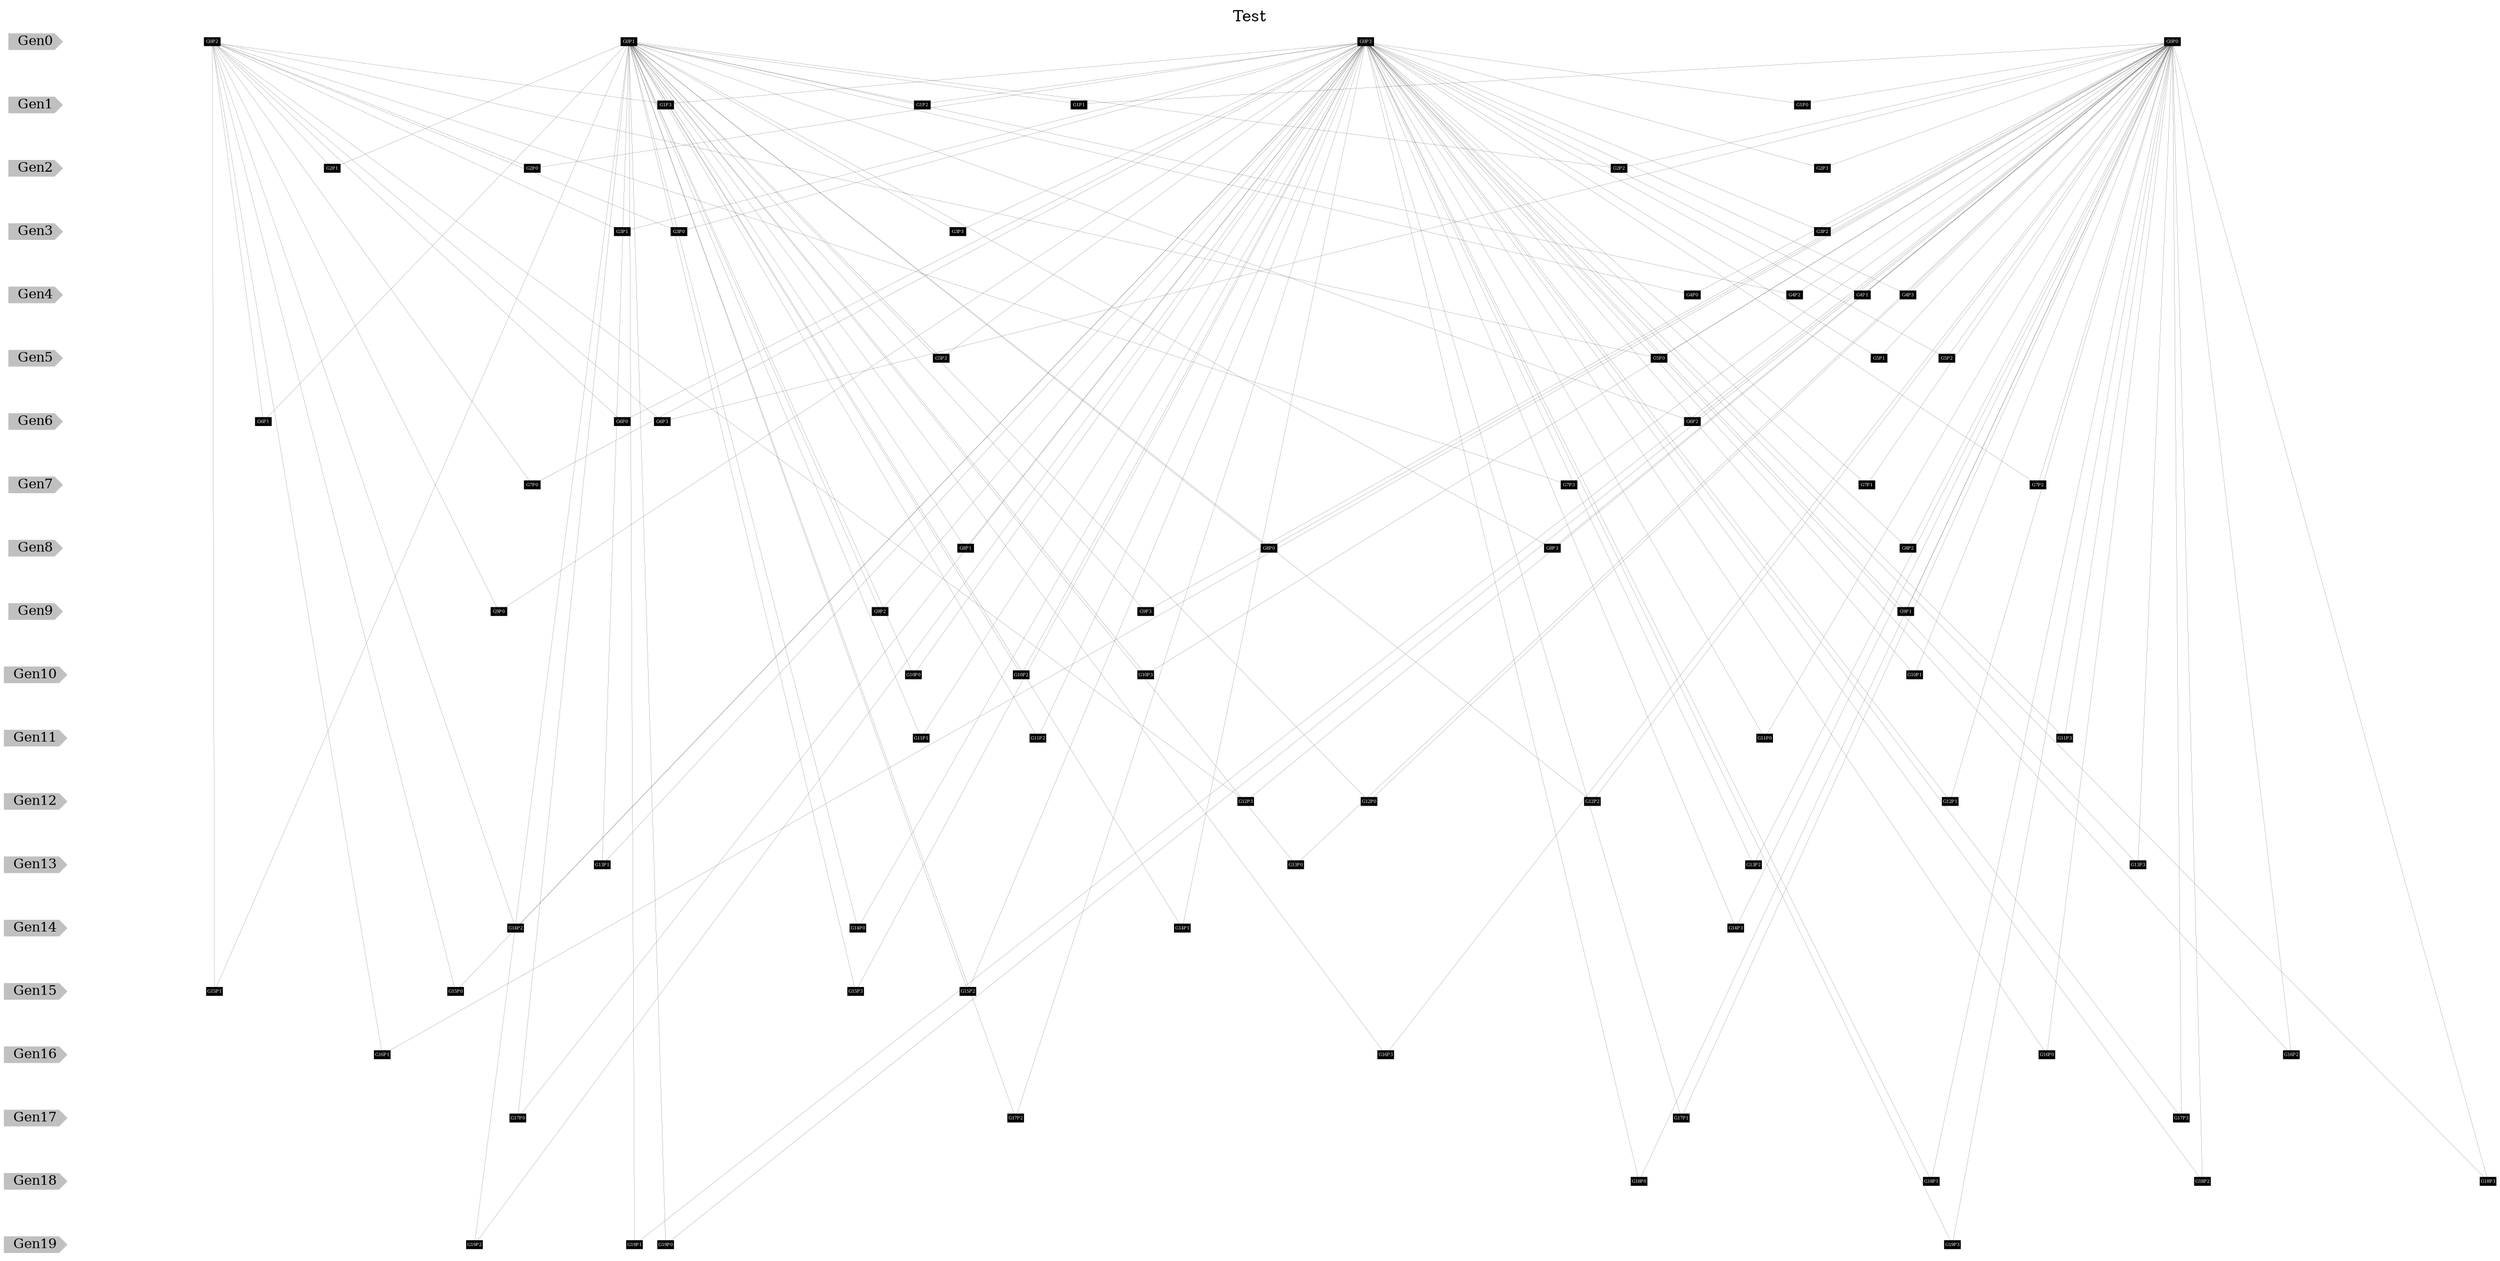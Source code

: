 graph Test {
    label = Test;
    labelloc=tp; rankdir=TD;graph [splines=line, nodesep=0.1, ranksep=0.5];node[color=black style=filled shape=box fontcolor=white fixedsize=true width=.2 height=.1 fontsize=4];edge[penwidth=.1];
    subgraph Generations {
        node[color=grey style=filled fontsize=12 shape=cds fontcolor=black fixedsize=false];edge[style=invis]
        Gen0 -- Gen1 -- Gen2 -- Gen3 -- Gen4 -- Gen5 -- Gen6 -- Gen7 -- Gen8 -- Gen9 -- Gen10 -- Gen11 -- Gen12 -- Gen13 -- Gen14 -- Gen15 -- Gen16 -- Gen17 -- Gen18 -- Gen19;
    }
    {rank=same;Gen0;G0P0;G0P1;G0P2;G0P3;}
    {rank=same;Gen1;G1P0;G1P1;G1P2;G1P3;}
    {rank=same;Gen2;G2P0;G2P1;G2P2;G2P3;}
    {rank=same;Gen3;G3P0;G3P1;G3P2;G3P3;}
    {rank=same;Gen4;G4P0;G4P1;G4P2;G4P3;}
    {rank=same;Gen5;G5P0;G5P1;G5P2;G5P3;}
    {rank=same;Gen6;G6P0;G6P1;G6P2;G6P3;}
    {rank=same;Gen7;G7P0;G7P1;G7P2;G7P3;}
    {rank=same;Gen8;G8P0;G8P1;G8P2;G8P3;}
    {rank=same;Gen9;G9P0;G9P1;G9P2;G9P3;}
    {rank=same;Gen10;G10P0;G10P1;G10P2;G10P3;}
    {rank=same;Gen11;G11P0;G11P1;G11P2;G11P3;}
    {rank=same;Gen12;G12P0;G12P1;G12P2;G12P3;}
    {rank=same;Gen13;G13P0;G13P1;G13P2;G13P3;}
    {rank=same;Gen14;G14P0;G14P1;G14P2;G14P3;}
    {rank=same;Gen15;G15P0;G15P1;G15P2;G15P3;}
    {rank=same;Gen16;G16P0;G16P1;G16P2;G16P3;}
    {rank=same;Gen17;G17P0;G17P1;G17P2;G17P3;}
    {rank=same;Gen18;G18P0;G18P1;G18P2;G18P3;}
    {rank=same;Gen19;G19P0;G19P1;G19P2;G19P3;}
    G0P0 -- G1P0;
    G0P0 -- G1P1;
    G0P0 -- G2P2;
    G0P0 -- G2P3;
    G0P0 -- G3P2;
    G0P0 -- G4P0;
    G0P0 -- G4P1;
    G0P0 -- G4P2;
    G0P0 -- G4P3;
    G0P0 -- G5P0;
    G0P0 -- G5P1;
    G0P0 -- G5P2;
    G0P0 -- G6P2;
    G0P0 -- G6P3;
    G0P0 -- G7P1;
    G0P0 -- G7P2;
    G0P0 -- G7P3;
    G0P0 -- G8P0;
    G0P0 -- G8P2;
    G0P0 -- G8P3;
    G0P0 -- G9P1;
    G0P0 -- G9P3;
    G0P0 -- G10P1;
    G0P0 -- G10P3;
    G0P0 -- G11P0;
    G0P0 -- G11P3;
    G0P0 -- G12P0;
    G0P0 -- G12P1;
    G0P0 -- G12P2;
    G0P0 -- G12P3;
    G0P0 -- G13P0;
    G0P0 -- G13P2;
    G0P0 -- G13P3;
    G0P0 -- G14P3;
    G0P0 -- G16P0;
    G0P0 -- G16P1;
    G0P0 -- G16P2;
    G0P0 -- G16P3;
    G0P0 -- G17P1;
    G0P0 -- G17P3;
    G0P0 -- G18P0;
    G0P0 -- G18P1;
    G0P0 -- G18P2;
    G0P0 -- G18P3;
    G0P0 -- G19P0;
    G0P0 -- G19P1;
    G0P0 -- G19P3;
    G0P1 -- G1P1;
    G0P1 -- G1P2;
    G0P1 -- G2P1;
    G0P1 -- G2P2;
    G0P1 -- G3P3;
    G0P1 -- G4P0;
    G0P1 -- G4P2;
    G0P1 -- G5P3;
    G0P1 -- G6P1;
    G0P1 -- G6P2;
    G0P1 -- G8P0;
    G0P1 -- G8P1;
    G0P1 -- G8P3;
    G0P1 -- G9P2;
    G0P1 -- G9P3;
    G0P1 -- G10P0;
    G0P1 -- G10P2;
    G0P1 -- G10P3;
    G0P1 -- G11P1;
    G0P1 -- G11P2;
    G0P1 -- G12P0;
    G0P1 -- G12P2;
    G0P1 -- G13P0;
    G0P1 -- G13P1;
    G0P1 -- G14P0;
    G0P1 -- G14P1;
    G0P1 -- G15P1;
    G0P1 -- G15P2;
    G0P1 -- G15P3;
    G0P1 -- G16P3;
    G0P1 -- G17P0;
    G0P1 -- G17P2;
    G0P1 -- G19P0;
    G0P1 -- G19P1;
    G0P1 -- G19P2;
    G0P2 -- G1P3;
    G0P2 -- G2P0;
    G0P2 -- G2P1;
    G0P2 -- G3P0;
    G0P2 -- G3P1;
    G0P2 -- G5P0;
    G0P2 -- G6P0;
    G0P2 -- G6P1;
    G0P2 -- G6P3;
    G0P2 -- G7P0;
    G0P2 -- G7P3;
    G0P2 -- G9P0;
    G0P2 -- G12P3;
    G0P2 -- G14P2;
    G0P2 -- G15P0;
    G0P2 -- G15P1;
    G0P2 -- G16P1;
    G0P3 -- G1P0;
    G0P3 -- G1P2;
    G0P3 -- G1P3;
    G0P3 -- G2P0;
    G0P3 -- G2P3;
    G0P3 -- G3P0;
    G0P3 -- G3P1;
    G0P3 -- G3P2;
    G0P3 -- G3P3;
    G0P3 -- G4P1;
    G0P3 -- G4P3;
    G0P3 -- G5P1;
    G0P3 -- G5P2;
    G0P3 -- G5P3;
    G0P3 -- G6P0;
    G0P3 -- G7P0;
    G0P3 -- G7P1;
    G0P3 -- G7P2;
    G0P3 -- G8P1;
    G0P3 -- G8P2;
    G0P3 -- G9P0;
    G0P3 -- G9P1;
    G0P3 -- G9P2;
    G0P3 -- G10P0;
    G0P3 -- G10P1;
    G0P3 -- G10P2;
    G0P3 -- G11P0;
    G0P3 -- G11P1;
    G0P3 -- G11P2;
    G0P3 -- G11P3;
    G0P3 -- G12P1;
    G0P3 -- G13P1;
    G0P3 -- G13P2;
    G0P3 -- G13P3;
    G0P3 -- G14P0;
    G0P3 -- G14P1;
    G0P3 -- G14P2;
    G0P3 -- G14P3;
    G0P3 -- G15P0;
    G0P3 -- G15P2;
    G0P3 -- G15P3;
    G0P3 -- G16P0;
    G0P3 -- G16P2;
    G0P3 -- G17P0;
    G0P3 -- G17P1;
    G0P3 -- G17P2;
    G0P3 -- G17P3;
    G0P3 -- G18P0;
    G0P3 -- G18P1;
    G0P3 -- G18P2;
    G0P3 -- G18P3;
    G0P3 -- G19P2;
    G0P3 -- G19P3;
}
